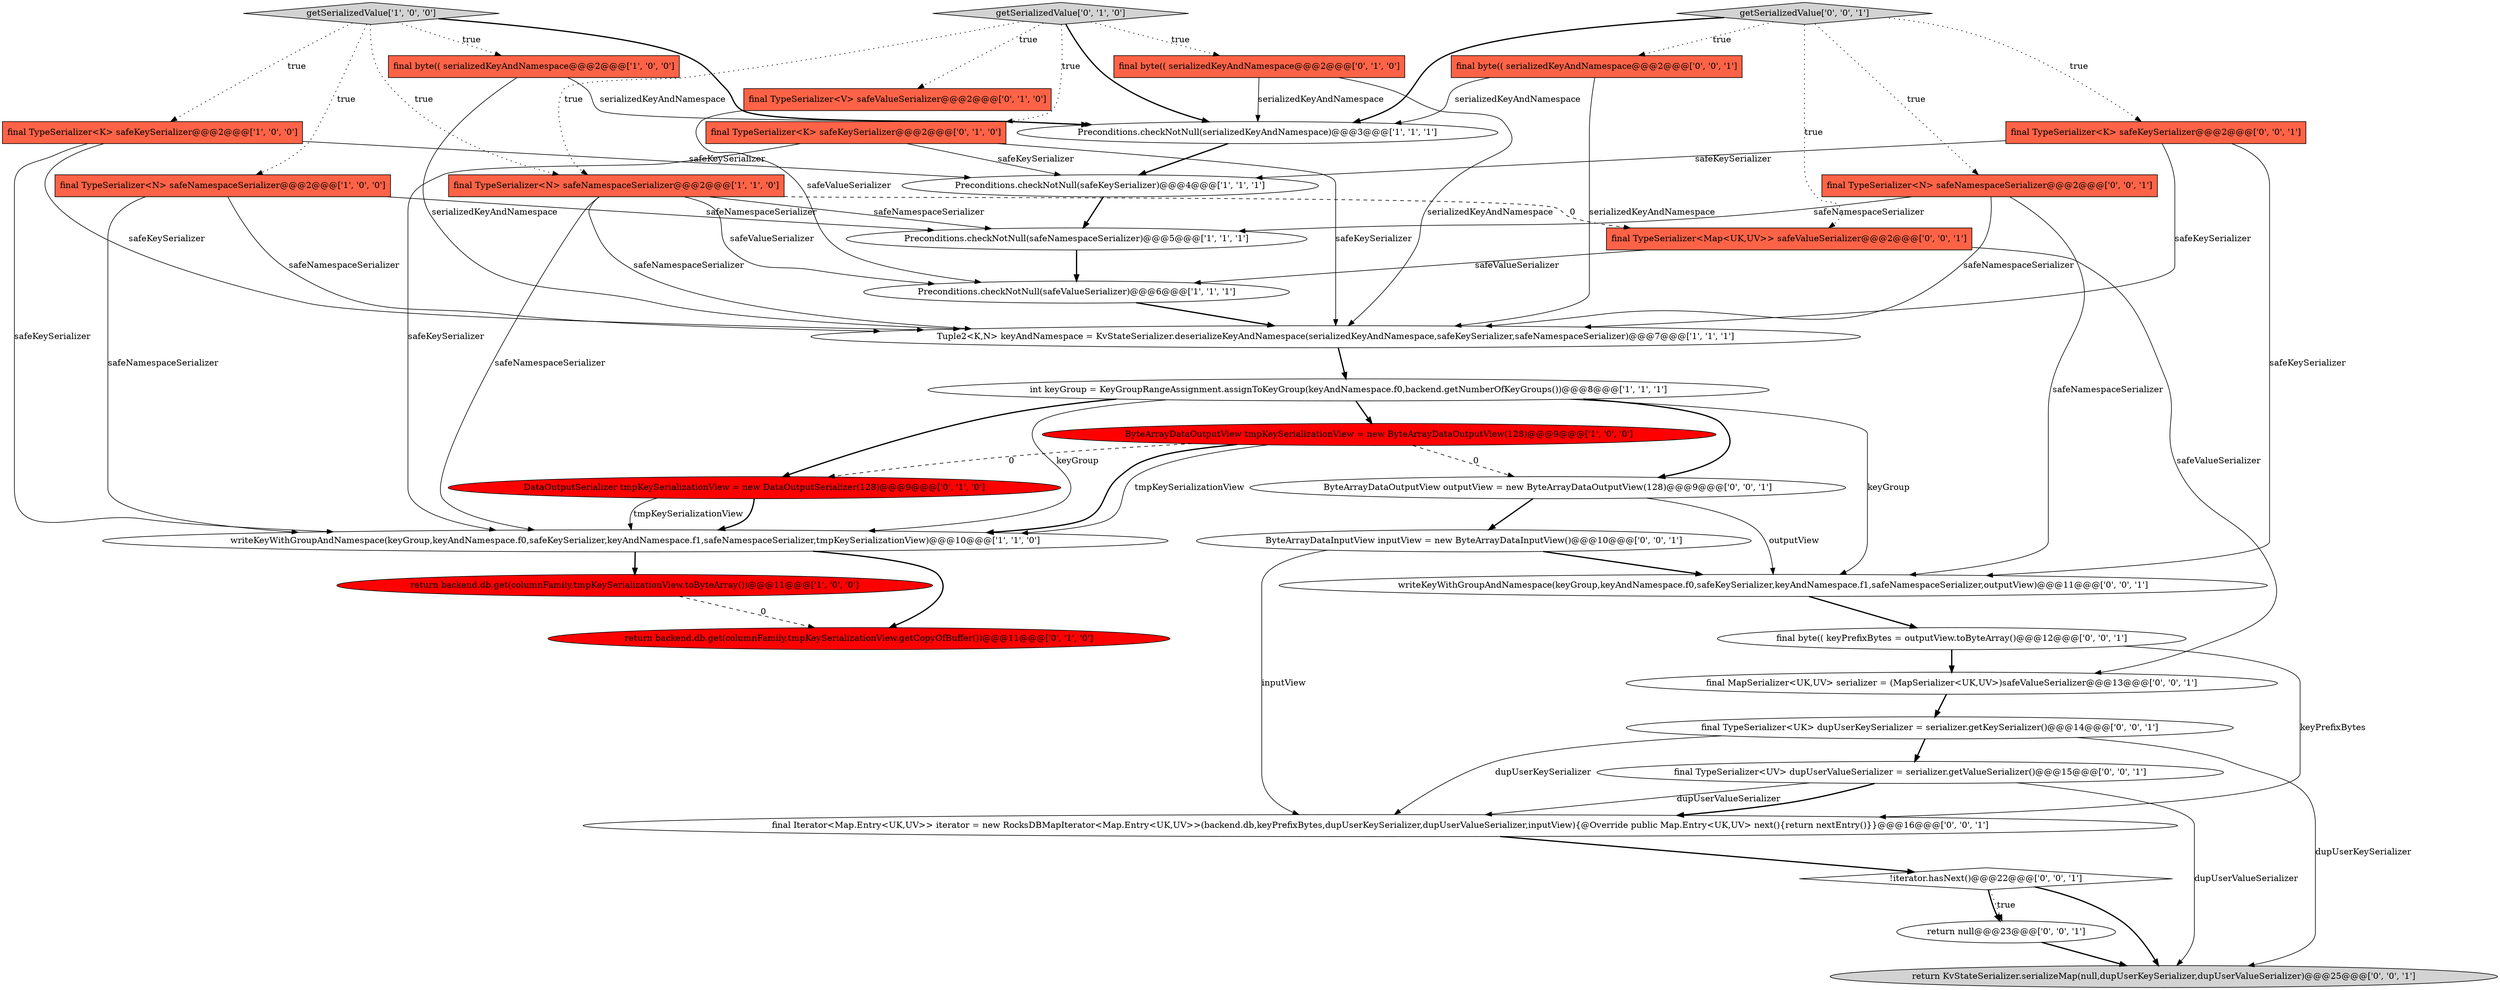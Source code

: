 digraph {
1 [style = filled, label = "Preconditions.checkNotNull(safeKeySerializer)@@@4@@@['1', '1', '1']", fillcolor = white, shape = ellipse image = "AAA0AAABBB1BBB"];
18 [style = filled, label = "final byte(( serializedKeyAndNamespace@@@2@@@['0', '1', '0']", fillcolor = tomato, shape = box image = "AAA0AAABBB2BBB"];
24 [style = filled, label = "final Iterator<Map.Entry<UK,UV>> iterator = new RocksDBMapIterator<Map.Entry<UK,UV>>(backend.db,keyPrefixBytes,dupUserKeySerializer,dupUserValueSerializer,inputView){@Override public Map.Entry<UK,UV> next(){return nextEntry()}}@@@16@@@['0', '0', '1']", fillcolor = white, shape = ellipse image = "AAA0AAABBB3BBB"];
12 [style = filled, label = "Tuple2<K,N> keyAndNamespace = KvStateSerializer.deserializeKeyAndNamespace(serializedKeyAndNamespace,safeKeySerializer,safeNamespaceSerializer)@@@7@@@['1', '1', '1']", fillcolor = white, shape = ellipse image = "AAA0AAABBB1BBB"];
0 [style = filled, label = "return backend.db.get(columnFamily,tmpKeySerializationView.toByteArray())@@@11@@@['1', '0', '0']", fillcolor = red, shape = ellipse image = "AAA1AAABBB1BBB"];
9 [style = filled, label = "getSerializedValue['1', '0', '0']", fillcolor = lightgray, shape = diamond image = "AAA0AAABBB1BBB"];
13 [style = filled, label = "final TypeSerializer<N> safeNamespaceSerializer@@@2@@@['1', '1', '0']", fillcolor = tomato, shape = box image = "AAA0AAABBB1BBB"];
8 [style = filled, label = "writeKeyWithGroupAndNamespace(keyGroup,keyAndNamespace.f0,safeKeySerializer,keyAndNamespace.f1,safeNamespaceSerializer,tmpKeySerializationView)@@@10@@@['1', '1', '0']", fillcolor = white, shape = ellipse image = "AAA0AAABBB1BBB"];
27 [style = filled, label = "!iterator.hasNext()@@@22@@@['0', '0', '1']", fillcolor = white, shape = diamond image = "AAA0AAABBB3BBB"];
22 [style = filled, label = "final byte(( serializedKeyAndNamespace@@@2@@@['0', '0', '1']", fillcolor = tomato, shape = box image = "AAA0AAABBB3BBB"];
30 [style = filled, label = "ByteArrayDataOutputView outputView = new ByteArrayDataOutputView(128)@@@9@@@['0', '0', '1']", fillcolor = white, shape = ellipse image = "AAA0AAABBB3BBB"];
35 [style = filled, label = "getSerializedValue['0', '0', '1']", fillcolor = lightgray, shape = diamond image = "AAA0AAABBB3BBB"];
26 [style = filled, label = "writeKeyWithGroupAndNamespace(keyGroup,keyAndNamespace.f0,safeKeySerializer,keyAndNamespace.f1,safeNamespaceSerializer,outputView)@@@11@@@['0', '0', '1']", fillcolor = white, shape = ellipse image = "AAA0AAABBB3BBB"];
14 [style = filled, label = "final TypeSerializer<V> safeValueSerializer@@@2@@@['0', '1', '0']", fillcolor = tomato, shape = box image = "AAA0AAABBB2BBB"];
23 [style = filled, label = "final TypeSerializer<UK> dupUserKeySerializer = serializer.getKeySerializer()@@@14@@@['0', '0', '1']", fillcolor = white, shape = ellipse image = "AAA0AAABBB3BBB"];
31 [style = filled, label = "return null@@@23@@@['0', '0', '1']", fillcolor = white, shape = ellipse image = "AAA0AAABBB3BBB"];
15 [style = filled, label = "return backend.db.get(columnFamily,tmpKeySerializationView.getCopyOfBuffer())@@@11@@@['0', '1', '0']", fillcolor = red, shape = ellipse image = "AAA1AAABBB2BBB"];
32 [style = filled, label = "final TypeSerializer<N> safeNamespaceSerializer@@@2@@@['0', '0', '1']", fillcolor = tomato, shape = box image = "AAA0AAABBB3BBB"];
5 [style = filled, label = "final byte(( serializedKeyAndNamespace@@@2@@@['1', '0', '0']", fillcolor = tomato, shape = box image = "AAA0AAABBB1BBB"];
17 [style = filled, label = "getSerializedValue['0', '1', '0']", fillcolor = lightgray, shape = diamond image = "AAA0AAABBB2BBB"];
34 [style = filled, label = "final MapSerializer<UK,UV> serializer = (MapSerializer<UK,UV>)safeValueSerializer@@@13@@@['0', '0', '1']", fillcolor = white, shape = ellipse image = "AAA0AAABBB3BBB"];
6 [style = filled, label = "Preconditions.checkNotNull(serializedKeyAndNamespace)@@@3@@@['1', '1', '1']", fillcolor = white, shape = ellipse image = "AAA0AAABBB1BBB"];
33 [style = filled, label = "final TypeSerializer<Map<UK,UV>> safeValueSerializer@@@2@@@['0', '0', '1']", fillcolor = tomato, shape = box image = "AAA0AAABBB3BBB"];
29 [style = filled, label = "final TypeSerializer<K> safeKeySerializer@@@2@@@['0', '0', '1']", fillcolor = tomato, shape = box image = "AAA0AAABBB3BBB"];
2 [style = filled, label = "Preconditions.checkNotNull(safeValueSerializer)@@@6@@@['1', '1', '1']", fillcolor = white, shape = ellipse image = "AAA0AAABBB1BBB"];
10 [style = filled, label = "final TypeSerializer<N> safeNamespaceSerializer@@@2@@@['1', '0', '0']", fillcolor = tomato, shape = box image = "AAA0AAABBB1BBB"];
11 [style = filled, label = "ByteArrayDataOutputView tmpKeySerializationView = new ByteArrayDataOutputView(128)@@@9@@@['1', '0', '0']", fillcolor = red, shape = ellipse image = "AAA1AAABBB1BBB"];
25 [style = filled, label = "final TypeSerializer<UV> dupUserValueSerializer = serializer.getValueSerializer()@@@15@@@['0', '0', '1']", fillcolor = white, shape = ellipse image = "AAA0AAABBB3BBB"];
3 [style = filled, label = "int keyGroup = KeyGroupRangeAssignment.assignToKeyGroup(keyAndNamespace.f0,backend.getNumberOfKeyGroups())@@@8@@@['1', '1', '1']", fillcolor = white, shape = ellipse image = "AAA0AAABBB1BBB"];
20 [style = filled, label = "return KvStateSerializer.serializeMap(null,dupUserKeySerializer,dupUserValueSerializer)@@@25@@@['0', '0', '1']", fillcolor = lightgray, shape = ellipse image = "AAA0AAABBB3BBB"];
28 [style = filled, label = "ByteArrayDataInputView inputView = new ByteArrayDataInputView()@@@10@@@['0', '0', '1']", fillcolor = white, shape = ellipse image = "AAA0AAABBB3BBB"];
7 [style = filled, label = "Preconditions.checkNotNull(safeNamespaceSerializer)@@@5@@@['1', '1', '1']", fillcolor = white, shape = ellipse image = "AAA0AAABBB1BBB"];
16 [style = filled, label = "DataOutputSerializer tmpKeySerializationView = new DataOutputSerializer(128)@@@9@@@['0', '1', '0']", fillcolor = red, shape = ellipse image = "AAA1AAABBB2BBB"];
4 [style = filled, label = "final TypeSerializer<K> safeKeySerializer@@@2@@@['1', '0', '0']", fillcolor = tomato, shape = box image = "AAA0AAABBB1BBB"];
19 [style = filled, label = "final TypeSerializer<K> safeKeySerializer@@@2@@@['0', '1', '0']", fillcolor = tomato, shape = box image = "AAA0AAABBB2BBB"];
21 [style = filled, label = "final byte(( keyPrefixBytes = outputView.toByteArray()@@@12@@@['0', '0', '1']", fillcolor = white, shape = ellipse image = "AAA0AAABBB3BBB"];
35->29 [style = dotted, label="true"];
11->8 [style = solid, label="tmpKeySerializationView"];
28->24 [style = solid, label="inputView"];
23->25 [style = bold, label=""];
14->2 [style = solid, label="safeValueSerializer"];
18->6 [style = solid, label="serializedKeyAndNamespace"];
22->12 [style = solid, label="serializedKeyAndNamespace"];
8->15 [style = bold, label=""];
21->24 [style = solid, label="keyPrefixBytes"];
10->7 [style = solid, label="safeNamespaceSerializer"];
16->8 [style = bold, label=""];
17->6 [style = bold, label=""];
35->6 [style = bold, label=""];
17->18 [style = dotted, label="true"];
11->16 [style = dashed, label="0"];
13->2 [style = solid, label="safeValueSerializer"];
23->20 [style = solid, label="dupUserKeySerializer"];
3->8 [style = solid, label="keyGroup"];
10->8 [style = solid, label="safeNamespaceSerializer"];
21->34 [style = bold, label=""];
3->11 [style = bold, label=""];
17->14 [style = dotted, label="true"];
23->24 [style = solid, label="dupUserKeySerializer"];
27->31 [style = bold, label=""];
0->15 [style = dashed, label="0"];
28->26 [style = bold, label=""];
4->12 [style = solid, label="safeKeySerializer"];
3->16 [style = bold, label=""];
18->12 [style = solid, label="serializedKeyAndNamespace"];
35->33 [style = dotted, label="true"];
1->7 [style = bold, label=""];
16->8 [style = solid, label="tmpKeySerializationView"];
2->12 [style = bold, label=""];
10->12 [style = solid, label="safeNamespaceSerializer"];
9->6 [style = bold, label=""];
4->1 [style = solid, label="safeKeySerializer"];
26->21 [style = bold, label=""];
35->32 [style = dotted, label="true"];
32->7 [style = solid, label="safeNamespaceSerializer"];
8->0 [style = bold, label=""];
25->24 [style = solid, label="dupUserValueSerializer"];
6->1 [style = bold, label=""];
25->20 [style = solid, label="dupUserValueSerializer"];
25->24 [style = bold, label=""];
19->1 [style = solid, label="safeKeySerializer"];
30->28 [style = bold, label=""];
32->12 [style = solid, label="safeNamespaceSerializer"];
22->6 [style = solid, label="serializedKeyAndNamespace"];
19->8 [style = solid, label="safeKeySerializer"];
13->8 [style = solid, label="safeNamespaceSerializer"];
13->7 [style = solid, label="safeNamespaceSerializer"];
19->12 [style = solid, label="safeKeySerializer"];
7->2 [style = bold, label=""];
27->31 [style = dotted, label="true"];
9->13 [style = dotted, label="true"];
17->19 [style = dotted, label="true"];
29->1 [style = solid, label="safeKeySerializer"];
29->12 [style = solid, label="safeKeySerializer"];
9->4 [style = dotted, label="true"];
13->33 [style = dashed, label="0"];
11->8 [style = bold, label=""];
33->34 [style = solid, label="safeValueSerializer"];
34->23 [style = bold, label=""];
4->8 [style = solid, label="safeKeySerializer"];
29->26 [style = solid, label="safeKeySerializer"];
32->26 [style = solid, label="safeNamespaceSerializer"];
12->3 [style = bold, label=""];
35->22 [style = dotted, label="true"];
31->20 [style = bold, label=""];
11->30 [style = dashed, label="0"];
5->6 [style = solid, label="serializedKeyAndNamespace"];
17->13 [style = dotted, label="true"];
9->10 [style = dotted, label="true"];
3->30 [style = bold, label=""];
13->12 [style = solid, label="safeNamespaceSerializer"];
3->26 [style = solid, label="keyGroup"];
24->27 [style = bold, label=""];
27->20 [style = bold, label=""];
5->12 [style = solid, label="serializedKeyAndNamespace"];
30->26 [style = solid, label="outputView"];
33->2 [style = solid, label="safeValueSerializer"];
9->5 [style = dotted, label="true"];
}
